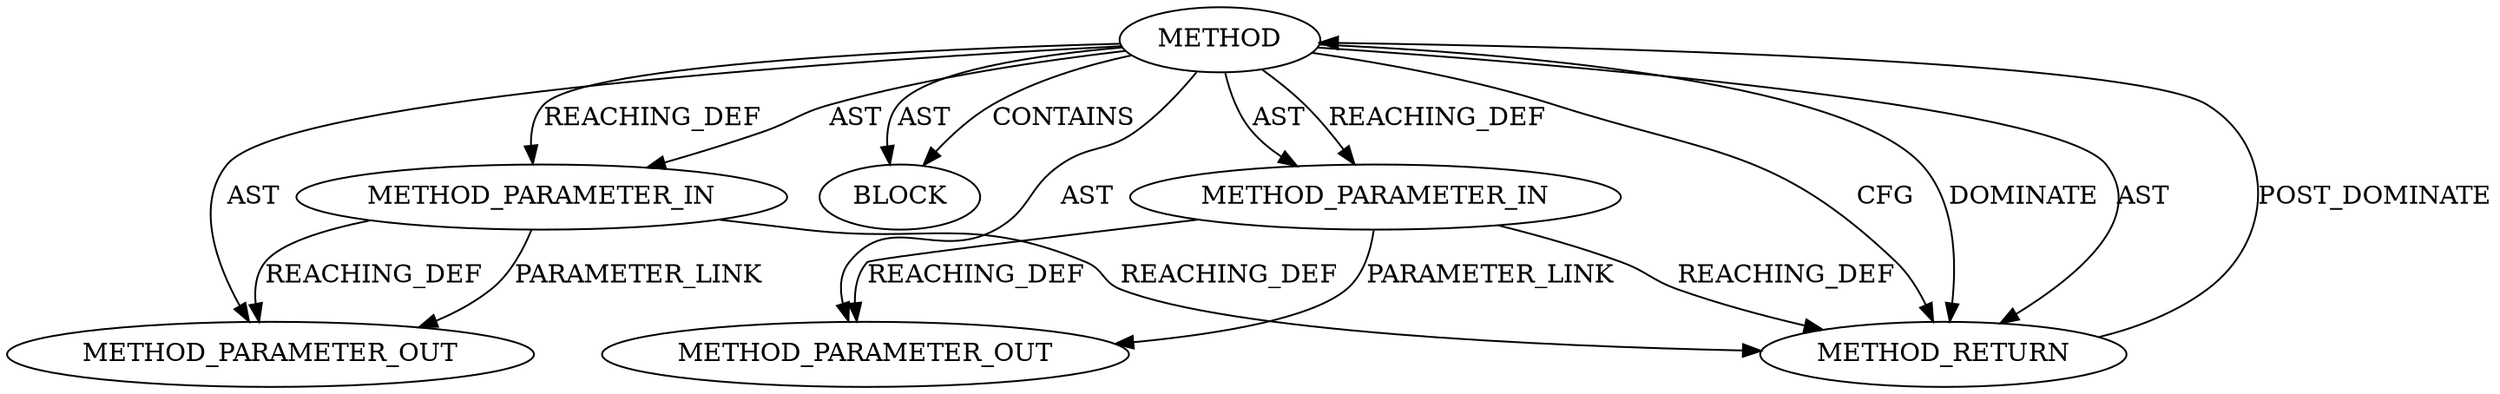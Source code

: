 digraph {
  2917 [label=METHOD_PARAMETER_OUT ORDER=2 CODE="p2" IS_VARIADIC=false TYPE_FULL_NAME="ANY" EVALUATION_STRATEGY="BY_VALUE" INDEX=2 NAME="p2"]
  2501 [label=BLOCK ORDER=1 ARGUMENT_INDEX=1 CODE="<empty>" TYPE_FULL_NAME="ANY"]
  2499 [label=METHOD_PARAMETER_IN ORDER=1 CODE="p1" IS_VARIADIC=false TYPE_FULL_NAME="ANY" EVALUATION_STRATEGY="BY_VALUE" INDEX=1 NAME="p1"]
  2498 [label=METHOD AST_PARENT_TYPE="NAMESPACE_BLOCK" AST_PARENT_FULL_NAME="<global>" ORDER=0 CODE="<empty>" FULL_NAME="msg_set_msgcnt" IS_EXTERNAL=true FILENAME="<empty>" SIGNATURE="" NAME="msg_set_msgcnt"]
  2916 [label=METHOD_PARAMETER_OUT ORDER=1 CODE="p1" IS_VARIADIC=false TYPE_FULL_NAME="ANY" EVALUATION_STRATEGY="BY_VALUE" INDEX=1 NAME="p1"]
  2500 [label=METHOD_PARAMETER_IN ORDER=2 CODE="p2" IS_VARIADIC=false TYPE_FULL_NAME="ANY" EVALUATION_STRATEGY="BY_VALUE" INDEX=2 NAME="p2"]
  2502 [label=METHOD_RETURN ORDER=2 CODE="RET" TYPE_FULL_NAME="ANY" EVALUATION_STRATEGY="BY_VALUE"]
  2500 -> 2502 [label=REACHING_DEF VARIABLE="p2"]
  2498 -> 2502 [label=CFG ]
  2502 -> 2498 [label=POST_DOMINATE ]
  2498 -> 2500 [label=REACHING_DEF VARIABLE=""]
  2499 -> 2502 [label=REACHING_DEF VARIABLE="p1"]
  2500 -> 2917 [label=PARAMETER_LINK ]
  2498 -> 2502 [label=DOMINATE ]
  2498 -> 2916 [label=AST ]
  2498 -> 2499 [label=AST ]
  2498 -> 2501 [label=AST ]
  2498 -> 2917 [label=AST ]
  2498 -> 2502 [label=AST ]
  2499 -> 2916 [label=PARAMETER_LINK ]
  2500 -> 2917 [label=REACHING_DEF VARIABLE="p2"]
  2498 -> 2499 [label=REACHING_DEF VARIABLE=""]
  2498 -> 2500 [label=AST ]
  2498 -> 2501 [label=CONTAINS ]
  2499 -> 2916 [label=REACHING_DEF VARIABLE="p1"]
}
